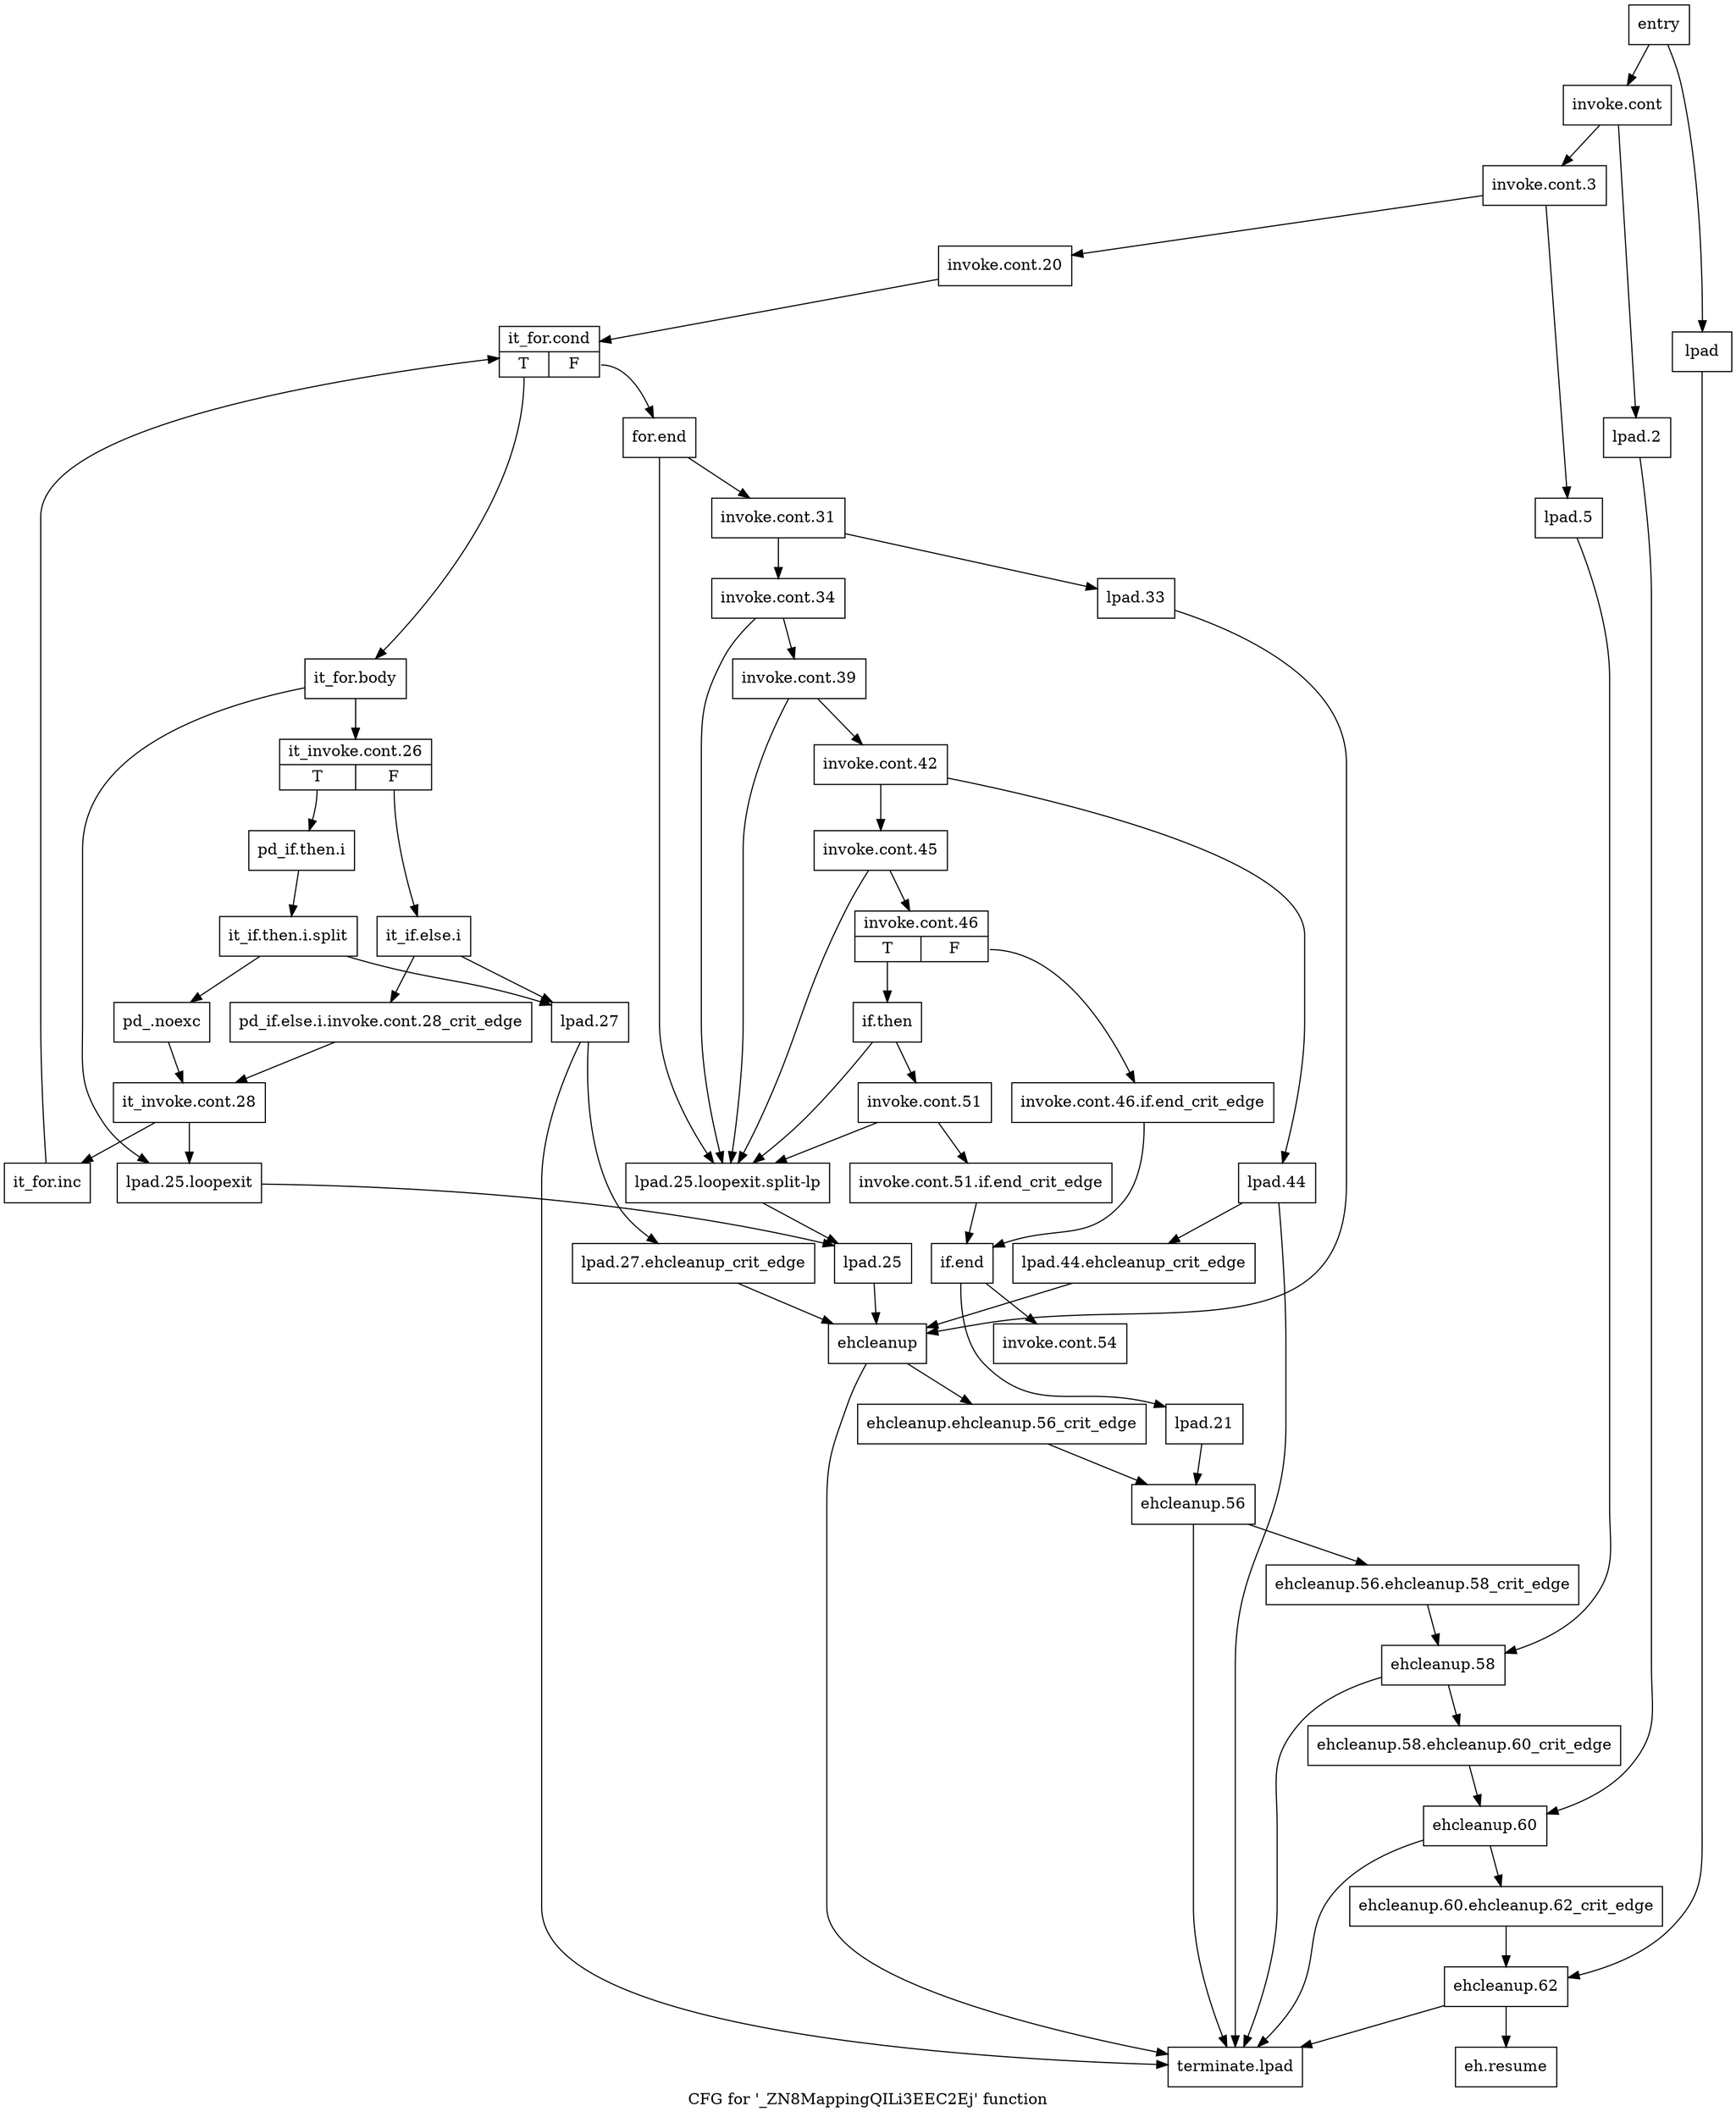 digraph "CFG for '_ZN8MappingQILi3EEC2Ej' function" {
	label="CFG for '_ZN8MappingQILi3EEC2Ej' function";

	Node0x6021fa0 [shape=record,label="{entry}"];
	Node0x6021fa0 -> Node0x6021ff0;
	Node0x6021fa0 -> Node0x60223b0;
	Node0x6021ff0 [shape=record,label="{invoke.cont}"];
	Node0x6021ff0 -> Node0x6022040;
	Node0x6021ff0 -> Node0x6022400;
	Node0x6022040 [shape=record,label="{invoke.cont.3}"];
	Node0x6022040 -> Node0x6022090;
	Node0x6022040 -> Node0x6022450;
	Node0x6022090 [shape=record,label="{invoke.cont.20}"];
	Node0x6022090 -> Node0x60220e0;
	Node0x60220e0 [shape=record,label="{it_for.cond|{<s0>T|<s1>F}}"];
	Node0x60220e0:s0 -> Node0x6022130;
	Node0x60220e0:s1 -> Node0x6022680;
	Node0x6022130 [shape=record,label="{it_for.body}"];
	Node0x6022130 -> Node0x6022180;
	Node0x6022130 -> Node0x60224f0;
	Node0x6022180 [shape=record,label="{it_invoke.cont.26|{<s0>T|<s1>F}}"];
	Node0x6022180:s0 -> Node0x60221d0;
	Node0x6022180:s1 -> Node0x6022270;
	Node0x60221d0 [shape=record,label="{pd_if.then.i}"];
	Node0x60221d0 -> Node0xa0a1fb0;
	Node0xa0a1fb0 [shape=record,label="{it_if.then.i.split}"];
	Node0xa0a1fb0 -> Node0x6022220;
	Node0xa0a1fb0 -> Node0x60225e0;
	Node0x6022220 [shape=record,label="{pd_.noexc}"];
	Node0x6022220 -> Node0x6022310;
	Node0x6022270 [shape=record,label="{it_if.else.i}"];
	Node0x6022270 -> Node0x60222c0;
	Node0x6022270 -> Node0x60225e0;
	Node0x60222c0 [shape=record,label="{pd_if.else.i.invoke.cont.28_crit_edge}"];
	Node0x60222c0 -> Node0x6022310;
	Node0x6022310 [shape=record,label="{it_invoke.cont.28}"];
	Node0x6022310 -> Node0x6022360;
	Node0x6022310 -> Node0x60224f0;
	Node0x6022360 [shape=record,label="{it_for.inc}"];
	Node0x6022360 -> Node0x60220e0;
	Node0x60223b0 [shape=record,label="{lpad}"];
	Node0x60223b0 -> Node0x6022e00;
	Node0x6022400 [shape=record,label="{lpad.2}"];
	Node0x6022400 -> Node0x6022d60;
	Node0x6022450 [shape=record,label="{lpad.5}"];
	Node0x6022450 -> Node0x6022cc0;
	Node0x60224a0 [shape=record,label="{lpad.21}"];
	Node0x60224a0 -> Node0x6022c20;
	Node0x60224f0 [shape=record,label="{lpad.25.loopexit}"];
	Node0x60224f0 -> Node0x6022590;
	Node0x6022540 [shape=record,label="{lpad.25.loopexit.split-lp}"];
	Node0x6022540 -> Node0x6022590;
	Node0x6022590 [shape=record,label="{lpad.25}"];
	Node0x6022590 -> Node0x6022b80;
	Node0x60225e0 [shape=record,label="{lpad.27}"];
	Node0x60225e0 -> Node0x6022630;
	Node0x60225e0 -> Node0x6022ea0;
	Node0x6022630 [shape=record,label="{lpad.27.ehcleanup_crit_edge}"];
	Node0x6022630 -> Node0x6022b80;
	Node0x6022680 [shape=record,label="{for.end}"];
	Node0x6022680 -> Node0x60226d0;
	Node0x6022680 -> Node0x6022540;
	Node0x60226d0 [shape=record,label="{invoke.cont.31}"];
	Node0x60226d0 -> Node0x6022720;
	Node0x60226d0 -> Node0x60229f0;
	Node0x6022720 [shape=record,label="{invoke.cont.34}"];
	Node0x6022720 -> Node0x6022770;
	Node0x6022720 -> Node0x6022540;
	Node0x6022770 [shape=record,label="{invoke.cont.39}"];
	Node0x6022770 -> Node0x60227c0;
	Node0x6022770 -> Node0x6022540;
	Node0x60227c0 [shape=record,label="{invoke.cont.42}"];
	Node0x60227c0 -> Node0x6022810;
	Node0x60227c0 -> Node0x6022a40;
	Node0x6022810 [shape=record,label="{invoke.cont.45}"];
	Node0x6022810 -> Node0x6022860;
	Node0x6022810 -> Node0x6022540;
	Node0x6022860 [shape=record,label="{invoke.cont.46|{<s0>T|<s1>F}}"];
	Node0x6022860:s0 -> Node0x6022900;
	Node0x6022860:s1 -> Node0x60228b0;
	Node0x60228b0 [shape=record,label="{invoke.cont.46.if.end_crit_edge}"];
	Node0x60228b0 -> Node0x6022ae0;
	Node0x6022900 [shape=record,label="{if.then}"];
	Node0x6022900 -> Node0x6022950;
	Node0x6022900 -> Node0x6022540;
	Node0x6022950 [shape=record,label="{invoke.cont.51}"];
	Node0x6022950 -> Node0x60229a0;
	Node0x6022950 -> Node0x6022540;
	Node0x60229a0 [shape=record,label="{invoke.cont.51.if.end_crit_edge}"];
	Node0x60229a0 -> Node0x6022ae0;
	Node0x60229f0 [shape=record,label="{lpad.33}"];
	Node0x60229f0 -> Node0x6022b80;
	Node0x6022a40 [shape=record,label="{lpad.44}"];
	Node0x6022a40 -> Node0x6022a90;
	Node0x6022a40 -> Node0x6022ea0;
	Node0x6022a90 [shape=record,label="{lpad.44.ehcleanup_crit_edge}"];
	Node0x6022a90 -> Node0x6022b80;
	Node0x6022ae0 [shape=record,label="{if.end}"];
	Node0x6022ae0 -> Node0x6022b30;
	Node0x6022ae0 -> Node0x60224a0;
	Node0x6022b30 [shape=record,label="{invoke.cont.54}"];
	Node0x6022b80 [shape=record,label="{ehcleanup}"];
	Node0x6022b80 -> Node0x6022bd0;
	Node0x6022b80 -> Node0x6022ea0;
	Node0x6022bd0 [shape=record,label="{ehcleanup.ehcleanup.56_crit_edge}"];
	Node0x6022bd0 -> Node0x6022c20;
	Node0x6022c20 [shape=record,label="{ehcleanup.56}"];
	Node0x6022c20 -> Node0x6022c70;
	Node0x6022c20 -> Node0x6022ea0;
	Node0x6022c70 [shape=record,label="{ehcleanup.56.ehcleanup.58_crit_edge}"];
	Node0x6022c70 -> Node0x6022cc0;
	Node0x6022cc0 [shape=record,label="{ehcleanup.58}"];
	Node0x6022cc0 -> Node0x6022d10;
	Node0x6022cc0 -> Node0x6022ea0;
	Node0x6022d10 [shape=record,label="{ehcleanup.58.ehcleanup.60_crit_edge}"];
	Node0x6022d10 -> Node0x6022d60;
	Node0x6022d60 [shape=record,label="{ehcleanup.60}"];
	Node0x6022d60 -> Node0x6022db0;
	Node0x6022d60 -> Node0x6022ea0;
	Node0x6022db0 [shape=record,label="{ehcleanup.60.ehcleanup.62_crit_edge}"];
	Node0x6022db0 -> Node0x6022e00;
	Node0x6022e00 [shape=record,label="{ehcleanup.62}"];
	Node0x6022e00 -> Node0x6022e50;
	Node0x6022e00 -> Node0x6022ea0;
	Node0x6022e50 [shape=record,label="{eh.resume}"];
	Node0x6022ea0 [shape=record,label="{terminate.lpad}"];
}
